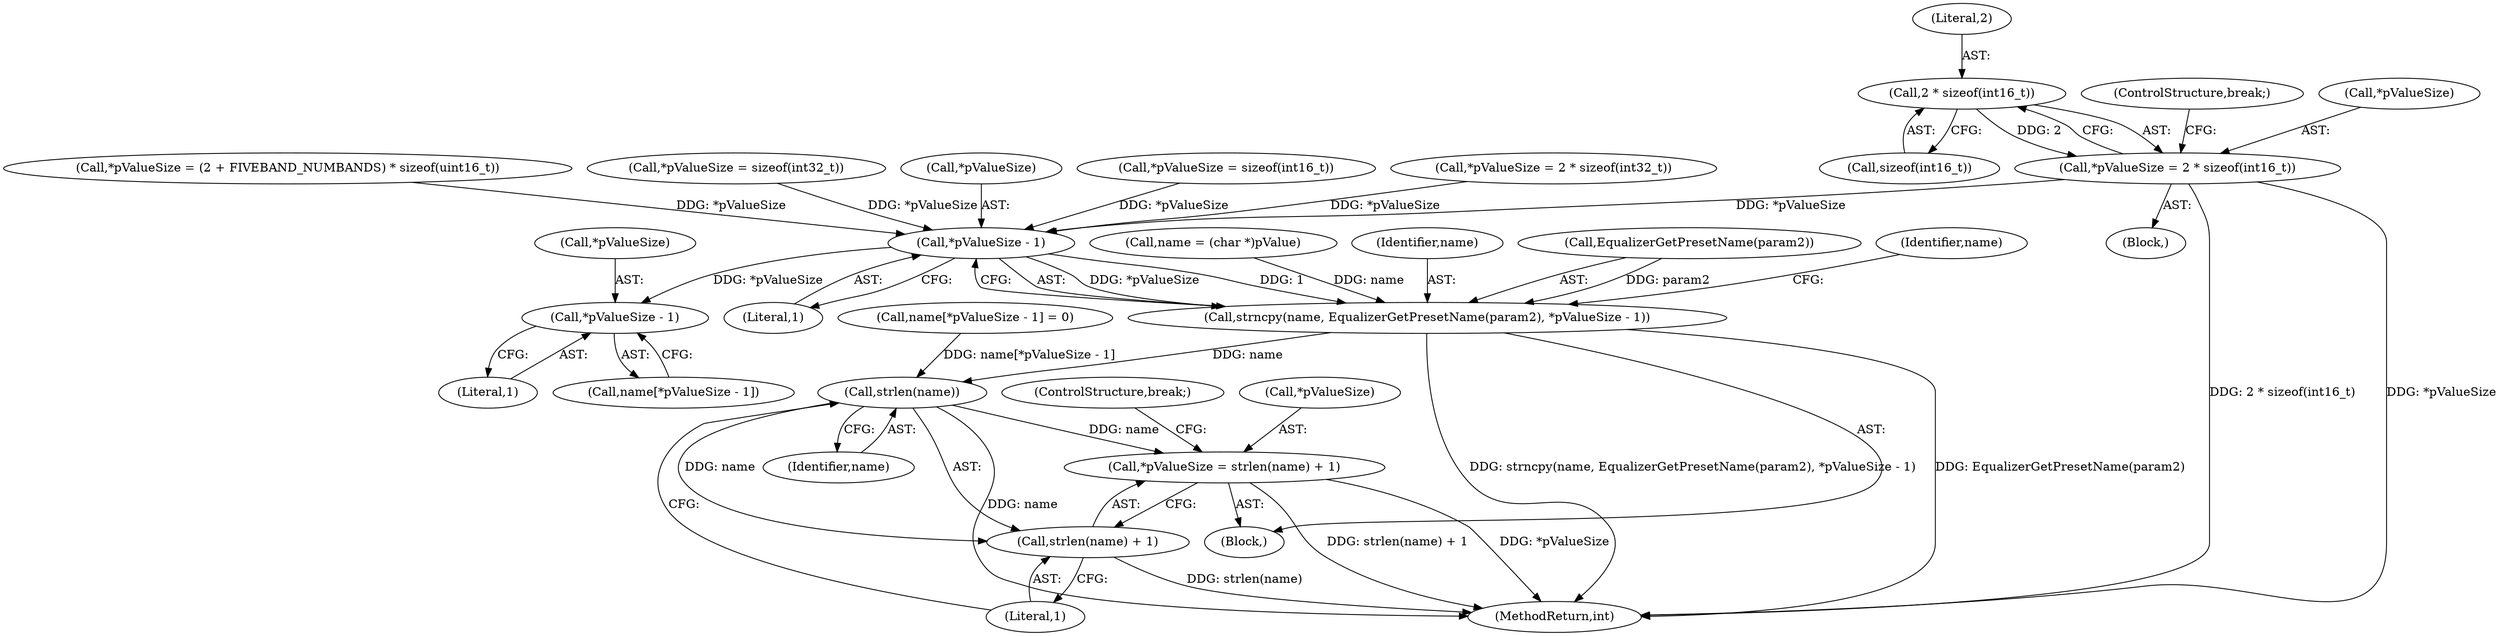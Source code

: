 digraph "0_Android_c66c43ad571ed2590dcd55a762c73c90d9744bac@API" {
"1000186" [label="(Call,2 * sizeof(int16_t))"];
"1000183" [label="(Call,*pValueSize = 2 * sizeof(int16_t))"];
"1000443" [label="(Call,*pValueSize - 1)"];
"1000439" [label="(Call,strncpy(name, EqualizerGetPresetName(param2), *pValueSize - 1))"];
"1000459" [label="(Call,strlen(name))"];
"1000455" [label="(Call,*pValueSize = strlen(name) + 1)"];
"1000458" [label="(Call,strlen(name) + 1)"];
"1000450" [label="(Call,*pValueSize - 1)"];
"1000258" [label="(Call,*pValueSize = (2 + FIVEBAND_NUMBANDS) * sizeof(uint16_t))"];
"1000140" [label="(Block,)"];
"1000453" [label="(Literal,1)"];
"1000459" [label="(Call,strlen(name))"];
"1000190" [label="(ControlStructure,break;)"];
"1000439" [label="(Call,strncpy(name, EqualizerGetPresetName(param2), *pValueSize - 1))"];
"1000231" [label="(Call,*pValueSize = sizeof(int32_t))"];
"1000451" [label="(Call,*pValueSize)"];
"1000187" [label="(Literal,2)"];
"1000447" [label="(Call,name[*pValueSize - 1] = 0)"];
"1000441" [label="(Call,EqualizerGetPresetName(param2))"];
"1000450" [label="(Call,*pValueSize - 1)"];
"1000188" [label="(Call,sizeof(int16_t))"];
"1000183" [label="(Call,*pValueSize = 2 * sizeof(int16_t))"];
"1000444" [label="(Call,*pValueSize)"];
"1000462" [label="(ControlStructure,break;)"];
"1000443" [label="(Call,*pValueSize - 1)"];
"1000434" [label="(Call,name = (char *)pValue)"];
"1000440" [label="(Identifier,name)"];
"1000460" [label="(Identifier,name)"];
"1000186" [label="(Call,2 * sizeof(int16_t))"];
"1000160" [label="(Call,*pValueSize = sizeof(int16_t))"];
"1000456" [label="(Call,*pValueSize)"];
"1000448" [label="(Call,name[*pValueSize - 1])"];
"1000461" [label="(Literal,1)"];
"1000458" [label="(Call,strlen(name) + 1)"];
"1000449" [label="(Identifier,name)"];
"1000455" [label="(Call,*pValueSize = strlen(name) + 1)"];
"1000277" [label="(Block,)"];
"1000446" [label="(Literal,1)"];
"1000208" [label="(Call,*pValueSize = 2 * sizeof(int32_t))"];
"1000522" [label="(MethodReturn,int)"];
"1000184" [label="(Call,*pValueSize)"];
"1000186" -> "1000183"  [label="AST: "];
"1000186" -> "1000188"  [label="CFG: "];
"1000187" -> "1000186"  [label="AST: "];
"1000188" -> "1000186"  [label="AST: "];
"1000183" -> "1000186"  [label="CFG: "];
"1000186" -> "1000183"  [label="DDG: 2"];
"1000183" -> "1000140"  [label="AST: "];
"1000184" -> "1000183"  [label="AST: "];
"1000190" -> "1000183"  [label="CFG: "];
"1000183" -> "1000522"  [label="DDG: 2 * sizeof(int16_t)"];
"1000183" -> "1000522"  [label="DDG: *pValueSize"];
"1000183" -> "1000443"  [label="DDG: *pValueSize"];
"1000443" -> "1000439"  [label="AST: "];
"1000443" -> "1000446"  [label="CFG: "];
"1000444" -> "1000443"  [label="AST: "];
"1000446" -> "1000443"  [label="AST: "];
"1000439" -> "1000443"  [label="CFG: "];
"1000443" -> "1000439"  [label="DDG: *pValueSize"];
"1000443" -> "1000439"  [label="DDG: 1"];
"1000258" -> "1000443"  [label="DDG: *pValueSize"];
"1000208" -> "1000443"  [label="DDG: *pValueSize"];
"1000231" -> "1000443"  [label="DDG: *pValueSize"];
"1000160" -> "1000443"  [label="DDG: *pValueSize"];
"1000443" -> "1000450"  [label="DDG: *pValueSize"];
"1000439" -> "1000277"  [label="AST: "];
"1000440" -> "1000439"  [label="AST: "];
"1000441" -> "1000439"  [label="AST: "];
"1000449" -> "1000439"  [label="CFG: "];
"1000439" -> "1000522"  [label="DDG: EqualizerGetPresetName(param2)"];
"1000439" -> "1000522"  [label="DDG: strncpy(name, EqualizerGetPresetName(param2), *pValueSize - 1)"];
"1000434" -> "1000439"  [label="DDG: name"];
"1000441" -> "1000439"  [label="DDG: param2"];
"1000439" -> "1000459"  [label="DDG: name"];
"1000459" -> "1000458"  [label="AST: "];
"1000459" -> "1000460"  [label="CFG: "];
"1000460" -> "1000459"  [label="AST: "];
"1000461" -> "1000459"  [label="CFG: "];
"1000459" -> "1000522"  [label="DDG: name"];
"1000459" -> "1000455"  [label="DDG: name"];
"1000459" -> "1000458"  [label="DDG: name"];
"1000447" -> "1000459"  [label="DDG: name[*pValueSize - 1]"];
"1000455" -> "1000277"  [label="AST: "];
"1000455" -> "1000458"  [label="CFG: "];
"1000456" -> "1000455"  [label="AST: "];
"1000458" -> "1000455"  [label="AST: "];
"1000462" -> "1000455"  [label="CFG: "];
"1000455" -> "1000522"  [label="DDG: strlen(name) + 1"];
"1000455" -> "1000522"  [label="DDG: *pValueSize"];
"1000458" -> "1000461"  [label="CFG: "];
"1000461" -> "1000458"  [label="AST: "];
"1000458" -> "1000522"  [label="DDG: strlen(name)"];
"1000450" -> "1000448"  [label="AST: "];
"1000450" -> "1000453"  [label="CFG: "];
"1000451" -> "1000450"  [label="AST: "];
"1000453" -> "1000450"  [label="AST: "];
"1000448" -> "1000450"  [label="CFG: "];
}
